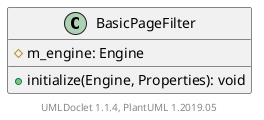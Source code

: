 @startuml

    class BasicPageFilter [[BasicPageFilter.html]] {
        #m_engine: Engine
        +initialize(Engine, Properties): void
    }


    center footer UMLDoclet 1.1.4, PlantUML 1.2019.05
@enduml
